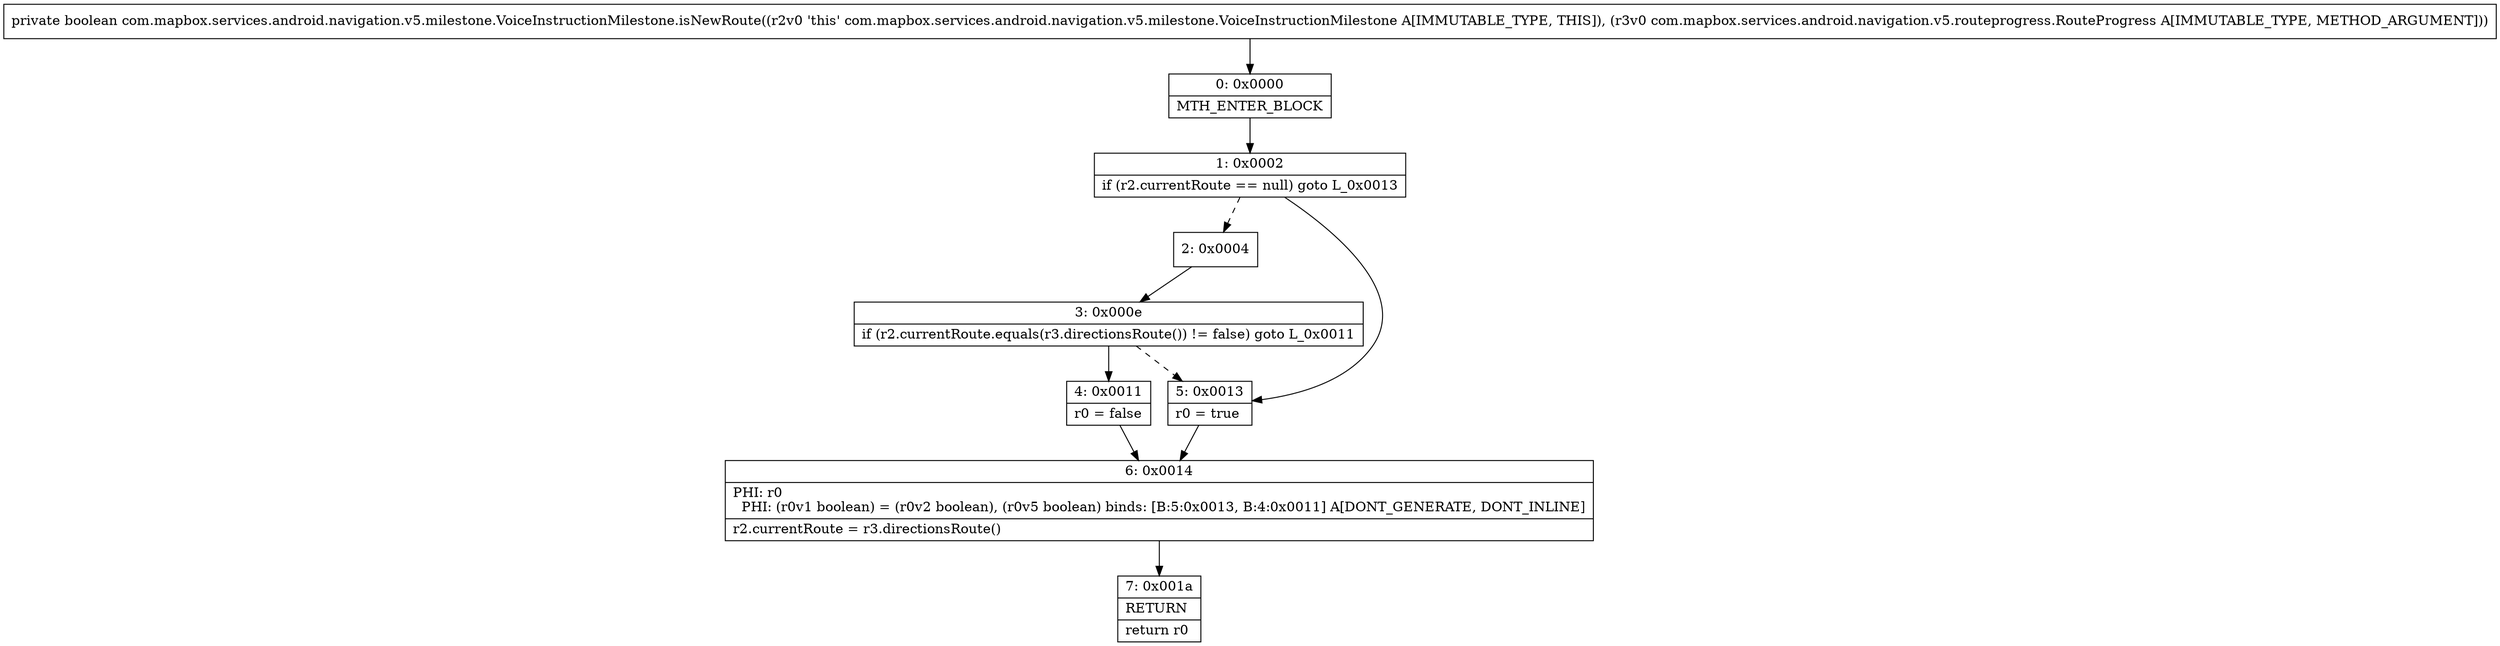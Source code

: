 digraph "CFG forcom.mapbox.services.android.navigation.v5.milestone.VoiceInstructionMilestone.isNewRoute(Lcom\/mapbox\/services\/android\/navigation\/v5\/routeprogress\/RouteProgress;)Z" {
Node_0 [shape=record,label="{0\:\ 0x0000|MTH_ENTER_BLOCK\l}"];
Node_1 [shape=record,label="{1\:\ 0x0002|if (r2.currentRoute == null) goto L_0x0013\l}"];
Node_2 [shape=record,label="{2\:\ 0x0004}"];
Node_3 [shape=record,label="{3\:\ 0x000e|if (r2.currentRoute.equals(r3.directionsRoute()) != false) goto L_0x0011\l}"];
Node_4 [shape=record,label="{4\:\ 0x0011|r0 = false\l}"];
Node_5 [shape=record,label="{5\:\ 0x0013|r0 = true\l}"];
Node_6 [shape=record,label="{6\:\ 0x0014|PHI: r0 \l  PHI: (r0v1 boolean) = (r0v2 boolean), (r0v5 boolean) binds: [B:5:0x0013, B:4:0x0011] A[DONT_GENERATE, DONT_INLINE]\l|r2.currentRoute = r3.directionsRoute()\l}"];
Node_7 [shape=record,label="{7\:\ 0x001a|RETURN\l|return r0\l}"];
MethodNode[shape=record,label="{private boolean com.mapbox.services.android.navigation.v5.milestone.VoiceInstructionMilestone.isNewRoute((r2v0 'this' com.mapbox.services.android.navigation.v5.milestone.VoiceInstructionMilestone A[IMMUTABLE_TYPE, THIS]), (r3v0 com.mapbox.services.android.navigation.v5.routeprogress.RouteProgress A[IMMUTABLE_TYPE, METHOD_ARGUMENT])) }"];
MethodNode -> Node_0;
Node_0 -> Node_1;
Node_1 -> Node_2[style=dashed];
Node_1 -> Node_5;
Node_2 -> Node_3;
Node_3 -> Node_4;
Node_3 -> Node_5[style=dashed];
Node_4 -> Node_6;
Node_5 -> Node_6;
Node_6 -> Node_7;
}

